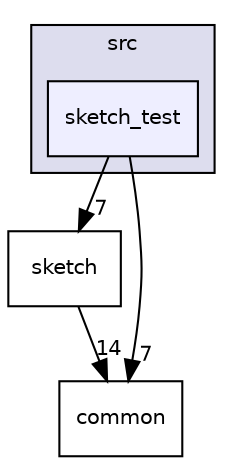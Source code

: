 digraph "src/sketch_test" {
  compound=true
  node [ fontsize="10", fontname="Helvetica"];
  edge [ labelfontsize="10", labelfontname="Helvetica"];
  subgraph clusterdir_68267d1309a1af8e8297ef4c3efbcdba {
    graph [ bgcolor="#ddddee", pencolor="black", label="src" fontname="Helvetica", fontsize="10", URL="dir_68267d1309a1af8e8297ef4c3efbcdba.html"]
  dir_5714b091328ca2b0817cfc81eebb0222 [shape=box, label="sketch_test", style="filled", fillcolor="#eeeeff", pencolor="black", URL="dir_5714b091328ca2b0817cfc81eebb0222.html"];
  }
  dir_ef43dc1024c8c688fd3275ab544df33f [shape=box label="sketch" URL="dir_ef43dc1024c8c688fd3275ab544df33f.html"];
  dir_fdedb0aba14d44ce9d99bc100e026e6a [shape=box label="common" URL="dir_fdedb0aba14d44ce9d99bc100e026e6a.html"];
  dir_ef43dc1024c8c688fd3275ab544df33f->dir_fdedb0aba14d44ce9d99bc100e026e6a [headlabel="14", labeldistance=1.5 headhref="dir_000006_000003.html"];
  dir_5714b091328ca2b0817cfc81eebb0222->dir_ef43dc1024c8c688fd3275ab544df33f [headlabel="7", labeldistance=1.5 headhref="dir_000007_000006.html"];
  dir_5714b091328ca2b0817cfc81eebb0222->dir_fdedb0aba14d44ce9d99bc100e026e6a [headlabel="7", labeldistance=1.5 headhref="dir_000007_000003.html"];
}
